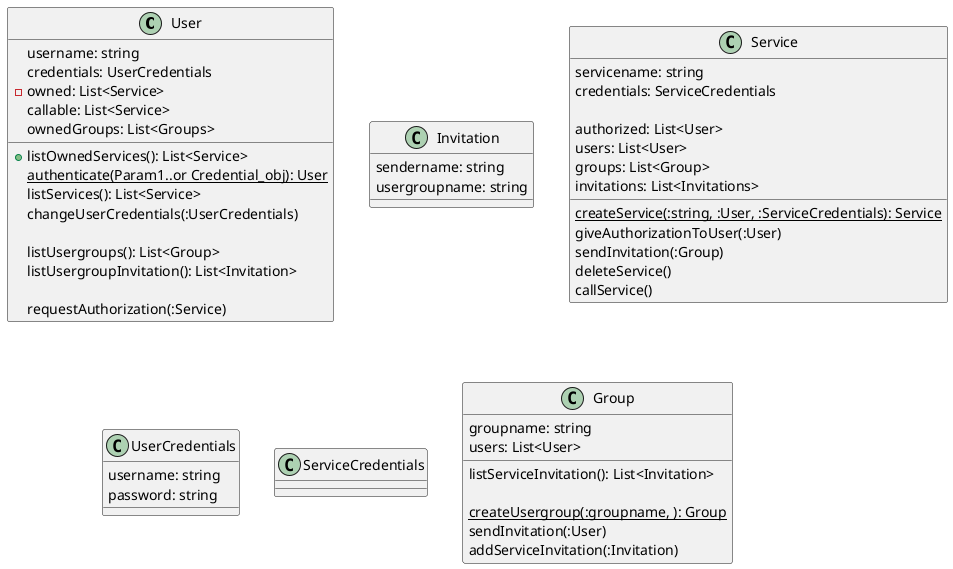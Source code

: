 @startuml

class User{

    username: string
    credentials: UserCredentials
    -owned: List<Service>
    callable: List<Service>
    ownedGroups: List<Groups>
    
    +listOwnedServices(): List<Service>
    {static}authenticate(Param1..or Credential_obj): User
    
    listServices(): List<Service>
    changeUserCredentials(:UserCredentials)

    listUsergroups(): List<Group>
    listUsergroupInvitation(): List<Invitation>

    requestAuthorization(:Service)
}

class Invitation{

    sendername: string
    usergroupname: string

}

class Service{

    servicename: string
    credentials: ServiceCredentials
    
    {static}createService(:string, :User, :ServiceCredentials): Service
    authorized: List<User>
    users: List<User>
    groups: List<Group>
    invitations: List<Invitations>

    giveAuthorizationToUser(:User)
    sendInvitation(:Group)
    
    deleteService()
    callService()

    
}

class UserCredentials{

    username: string
    password: string
    
}

class ServiceCredentials{
    
    

}

class Group{
    groupname: string
    users: List<User>
    listServiceInvitation(): List<Invitation>

    {static}createUsergroup(:groupname, ): Group
    sendInvitation(:User)
    addServiceInvitation(:Invitation)
}

@enduml